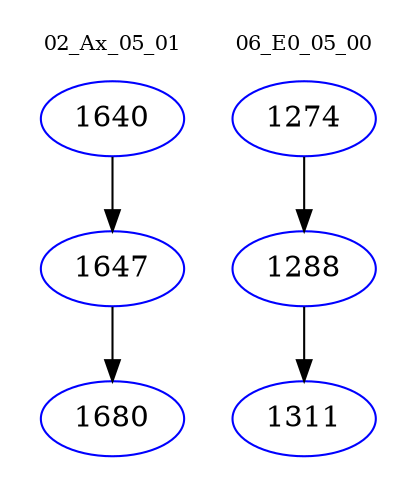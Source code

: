 digraph{
subgraph cluster_0 {
color = white
label = "02_Ax_05_01";
fontsize=10;
T0_1640 [label="1640", color="blue"]
T0_1640 -> T0_1647 [color="black"]
T0_1647 [label="1647", color="blue"]
T0_1647 -> T0_1680 [color="black"]
T0_1680 [label="1680", color="blue"]
}
subgraph cluster_1 {
color = white
label = "06_E0_05_00";
fontsize=10;
T1_1274 [label="1274", color="blue"]
T1_1274 -> T1_1288 [color="black"]
T1_1288 [label="1288", color="blue"]
T1_1288 -> T1_1311 [color="black"]
T1_1311 [label="1311", color="blue"]
}
}
